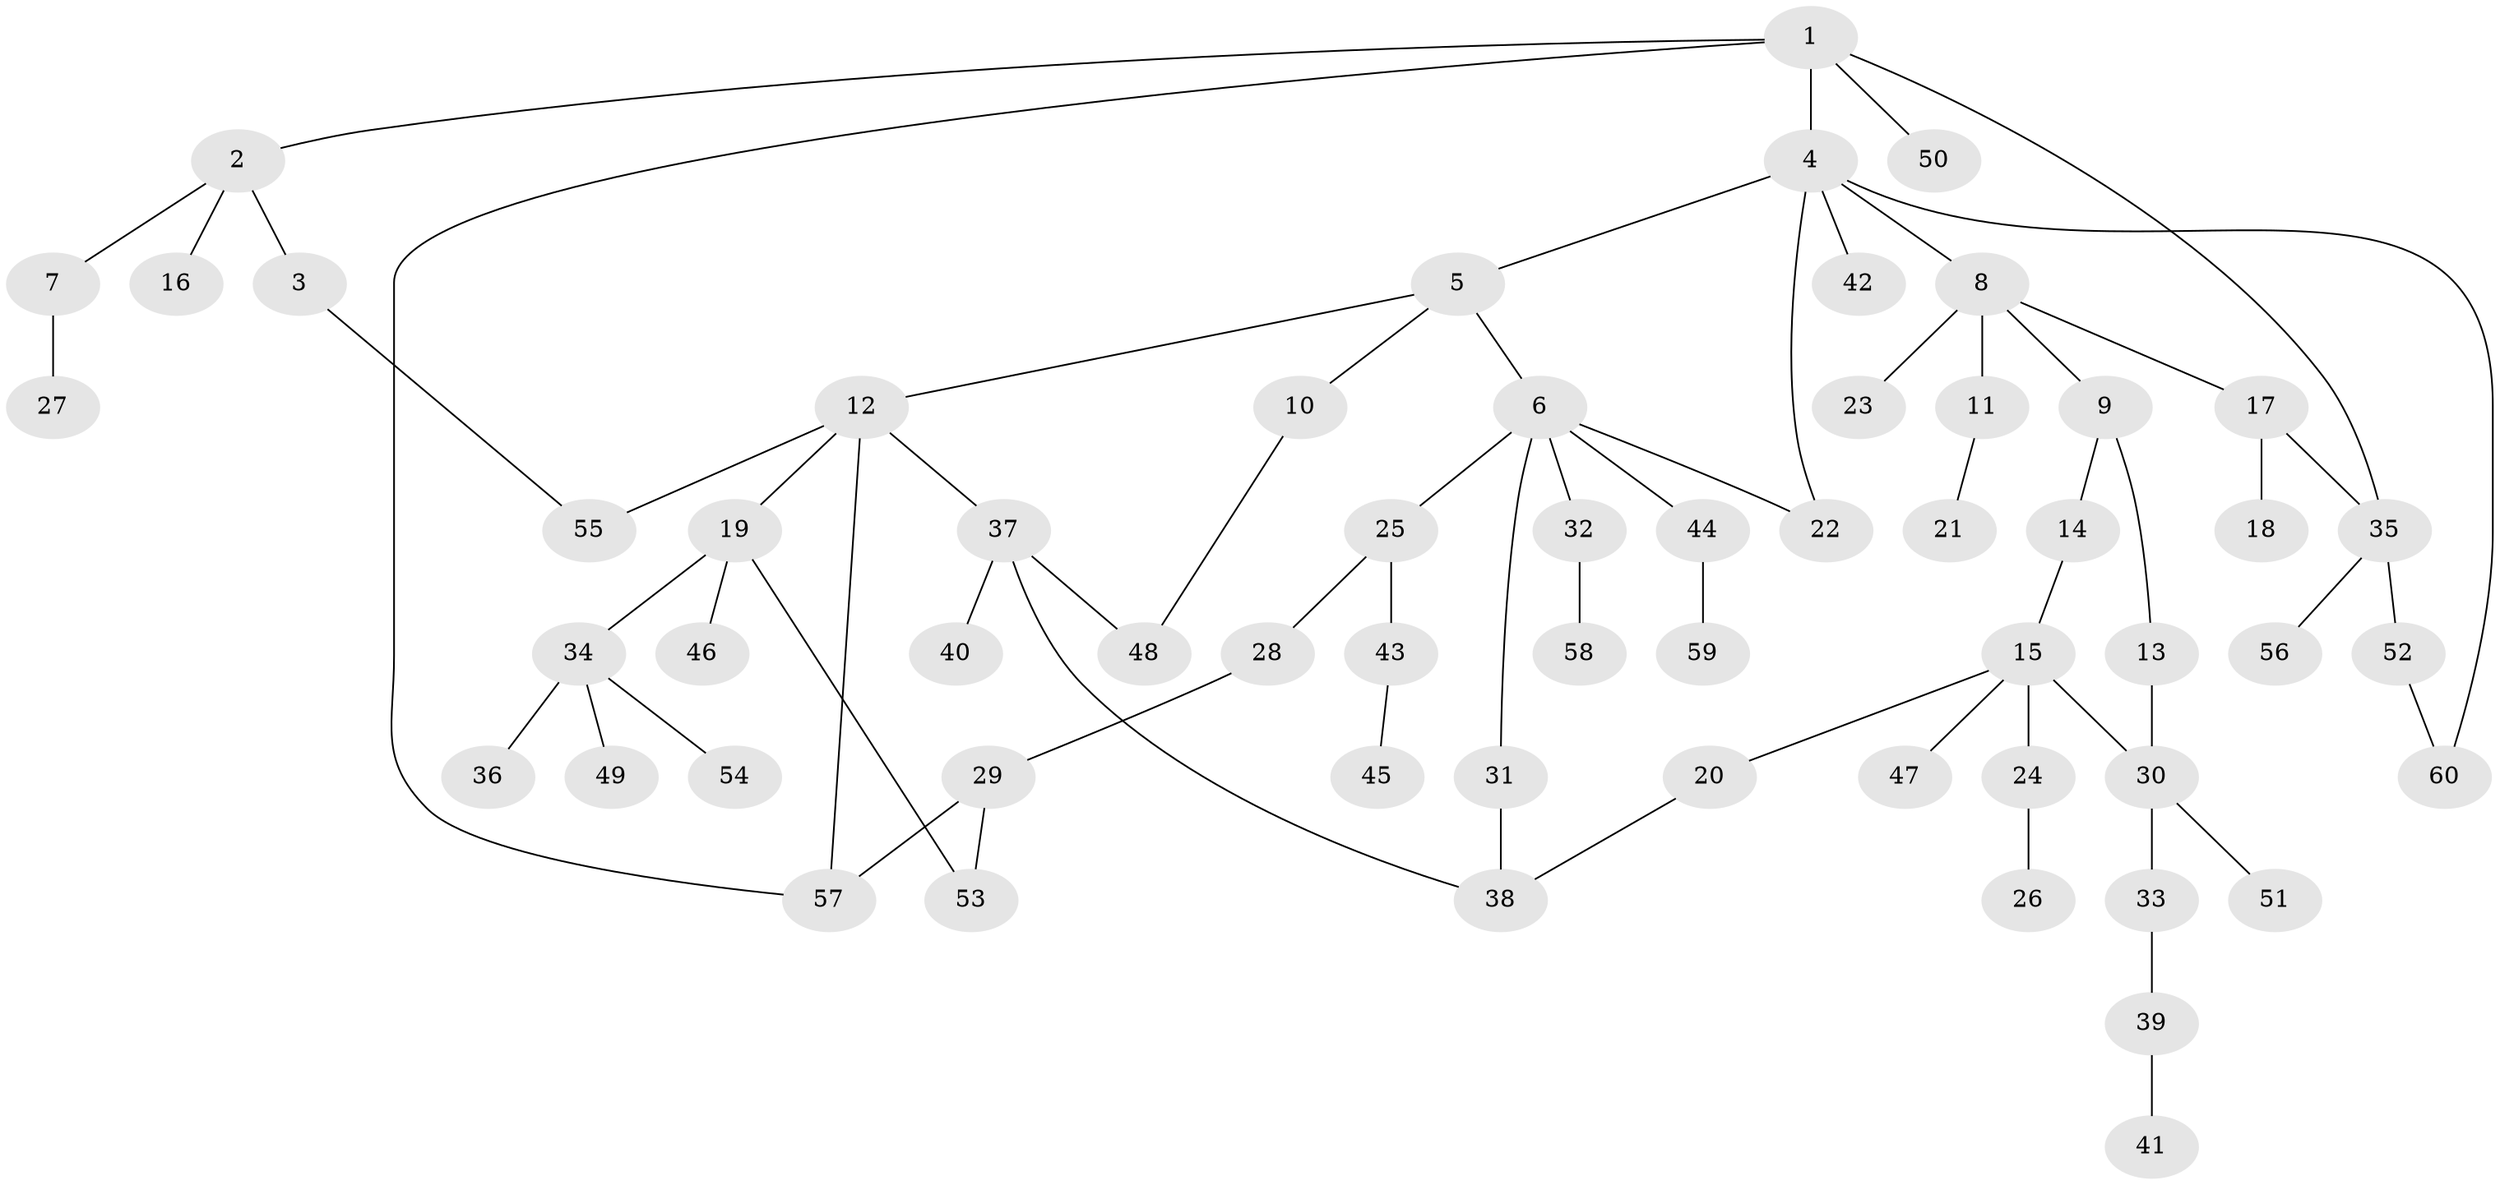 // Generated by graph-tools (version 1.1) at 2025/10/02/27/25 16:10:53]
// undirected, 60 vertices, 70 edges
graph export_dot {
graph [start="1"]
  node [color=gray90,style=filled];
  1;
  2;
  3;
  4;
  5;
  6;
  7;
  8;
  9;
  10;
  11;
  12;
  13;
  14;
  15;
  16;
  17;
  18;
  19;
  20;
  21;
  22;
  23;
  24;
  25;
  26;
  27;
  28;
  29;
  30;
  31;
  32;
  33;
  34;
  35;
  36;
  37;
  38;
  39;
  40;
  41;
  42;
  43;
  44;
  45;
  46;
  47;
  48;
  49;
  50;
  51;
  52;
  53;
  54;
  55;
  56;
  57;
  58;
  59;
  60;
  1 -- 2;
  1 -- 4;
  1 -- 35;
  1 -- 50;
  1 -- 57;
  2 -- 3;
  2 -- 7;
  2 -- 16;
  3 -- 55;
  4 -- 5;
  4 -- 8;
  4 -- 42;
  4 -- 22;
  4 -- 60;
  5 -- 6;
  5 -- 10;
  5 -- 12;
  6 -- 22;
  6 -- 25;
  6 -- 31;
  6 -- 32;
  6 -- 44;
  7 -- 27;
  8 -- 9;
  8 -- 11;
  8 -- 17;
  8 -- 23;
  9 -- 13;
  9 -- 14;
  10 -- 48;
  11 -- 21;
  12 -- 19;
  12 -- 37;
  12 -- 55;
  12 -- 57;
  13 -- 30;
  14 -- 15;
  15 -- 20;
  15 -- 24;
  15 -- 30;
  15 -- 47;
  17 -- 18;
  17 -- 35;
  19 -- 34;
  19 -- 46;
  19 -- 53;
  20 -- 38;
  24 -- 26;
  25 -- 28;
  25 -- 43;
  28 -- 29;
  29 -- 53;
  29 -- 57;
  30 -- 33;
  30 -- 51;
  31 -- 38;
  32 -- 58;
  33 -- 39;
  34 -- 36;
  34 -- 49;
  34 -- 54;
  35 -- 52;
  35 -- 56;
  37 -- 38;
  37 -- 40;
  37 -- 48;
  39 -- 41;
  43 -- 45;
  44 -- 59;
  52 -- 60;
}
